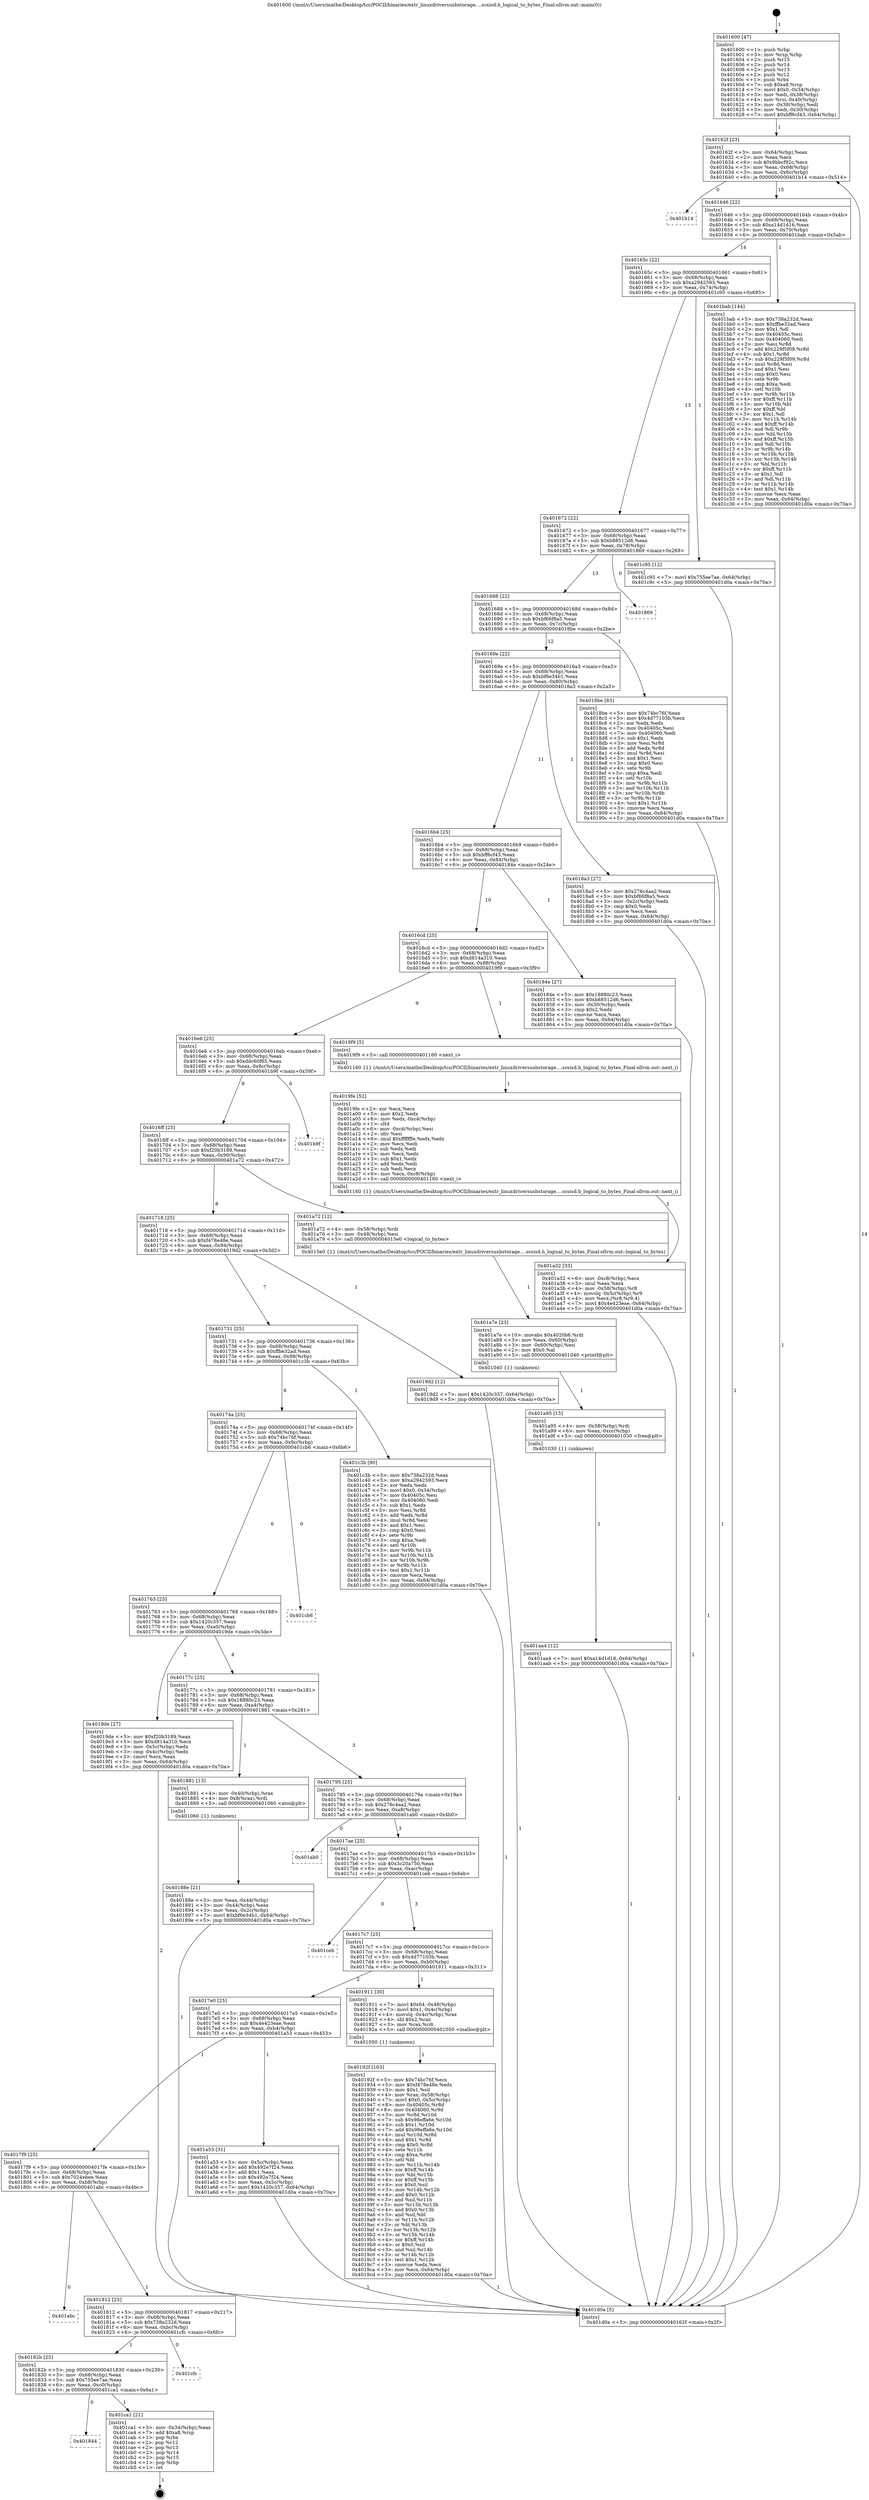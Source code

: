 digraph "0x401600" {
  label = "0x401600 (/mnt/c/Users/mathe/Desktop/tcc/POCII/binaries/extr_linuxdriversusbstorage....scsisd.h_logical_to_bytes_Final-ollvm.out::main(0))"
  labelloc = "t"
  node[shape=record]

  Entry [label="",width=0.3,height=0.3,shape=circle,fillcolor=black,style=filled]
  "0x40162f" [label="{
     0x40162f [23]\l
     | [instrs]\l
     &nbsp;&nbsp;0x40162f \<+3\>: mov -0x64(%rbp),%eax\l
     &nbsp;&nbsp;0x401632 \<+2\>: mov %eax,%ecx\l
     &nbsp;&nbsp;0x401634 \<+6\>: sub $0x9bbcf92c,%ecx\l
     &nbsp;&nbsp;0x40163a \<+3\>: mov %eax,-0x68(%rbp)\l
     &nbsp;&nbsp;0x40163d \<+3\>: mov %ecx,-0x6c(%rbp)\l
     &nbsp;&nbsp;0x401640 \<+6\>: je 0000000000401b14 \<main+0x514\>\l
  }"]
  "0x401b14" [label="{
     0x401b14\l
  }", style=dashed]
  "0x401646" [label="{
     0x401646 [22]\l
     | [instrs]\l
     &nbsp;&nbsp;0x401646 \<+5\>: jmp 000000000040164b \<main+0x4b\>\l
     &nbsp;&nbsp;0x40164b \<+3\>: mov -0x68(%rbp),%eax\l
     &nbsp;&nbsp;0x40164e \<+5\>: sub $0xa14d1d16,%eax\l
     &nbsp;&nbsp;0x401653 \<+3\>: mov %eax,-0x70(%rbp)\l
     &nbsp;&nbsp;0x401656 \<+6\>: je 0000000000401bab \<main+0x5ab\>\l
  }"]
  Exit [label="",width=0.3,height=0.3,shape=circle,fillcolor=black,style=filled,peripheries=2]
  "0x401bab" [label="{
     0x401bab [144]\l
     | [instrs]\l
     &nbsp;&nbsp;0x401bab \<+5\>: mov $0x738a232d,%eax\l
     &nbsp;&nbsp;0x401bb0 \<+5\>: mov $0xffbe32ad,%ecx\l
     &nbsp;&nbsp;0x401bb5 \<+2\>: mov $0x1,%dl\l
     &nbsp;&nbsp;0x401bb7 \<+7\>: mov 0x40405c,%esi\l
     &nbsp;&nbsp;0x401bbe \<+7\>: mov 0x404060,%edi\l
     &nbsp;&nbsp;0x401bc5 \<+3\>: mov %esi,%r8d\l
     &nbsp;&nbsp;0x401bc8 \<+7\>: add $0x229f5f09,%r8d\l
     &nbsp;&nbsp;0x401bcf \<+4\>: sub $0x1,%r8d\l
     &nbsp;&nbsp;0x401bd3 \<+7\>: sub $0x229f5f09,%r8d\l
     &nbsp;&nbsp;0x401bda \<+4\>: imul %r8d,%esi\l
     &nbsp;&nbsp;0x401bde \<+3\>: and $0x1,%esi\l
     &nbsp;&nbsp;0x401be1 \<+3\>: cmp $0x0,%esi\l
     &nbsp;&nbsp;0x401be4 \<+4\>: sete %r9b\l
     &nbsp;&nbsp;0x401be8 \<+3\>: cmp $0xa,%edi\l
     &nbsp;&nbsp;0x401beb \<+4\>: setl %r10b\l
     &nbsp;&nbsp;0x401bef \<+3\>: mov %r9b,%r11b\l
     &nbsp;&nbsp;0x401bf2 \<+4\>: xor $0xff,%r11b\l
     &nbsp;&nbsp;0x401bf6 \<+3\>: mov %r10b,%bl\l
     &nbsp;&nbsp;0x401bf9 \<+3\>: xor $0xff,%bl\l
     &nbsp;&nbsp;0x401bfc \<+3\>: xor $0x1,%dl\l
     &nbsp;&nbsp;0x401bff \<+3\>: mov %r11b,%r14b\l
     &nbsp;&nbsp;0x401c02 \<+4\>: and $0xff,%r14b\l
     &nbsp;&nbsp;0x401c06 \<+3\>: and %dl,%r9b\l
     &nbsp;&nbsp;0x401c09 \<+3\>: mov %bl,%r15b\l
     &nbsp;&nbsp;0x401c0c \<+4\>: and $0xff,%r15b\l
     &nbsp;&nbsp;0x401c10 \<+3\>: and %dl,%r10b\l
     &nbsp;&nbsp;0x401c13 \<+3\>: or %r9b,%r14b\l
     &nbsp;&nbsp;0x401c16 \<+3\>: or %r10b,%r15b\l
     &nbsp;&nbsp;0x401c19 \<+3\>: xor %r15b,%r14b\l
     &nbsp;&nbsp;0x401c1c \<+3\>: or %bl,%r11b\l
     &nbsp;&nbsp;0x401c1f \<+4\>: xor $0xff,%r11b\l
     &nbsp;&nbsp;0x401c23 \<+3\>: or $0x1,%dl\l
     &nbsp;&nbsp;0x401c26 \<+3\>: and %dl,%r11b\l
     &nbsp;&nbsp;0x401c29 \<+3\>: or %r11b,%r14b\l
     &nbsp;&nbsp;0x401c2c \<+4\>: test $0x1,%r14b\l
     &nbsp;&nbsp;0x401c30 \<+3\>: cmovne %ecx,%eax\l
     &nbsp;&nbsp;0x401c33 \<+3\>: mov %eax,-0x64(%rbp)\l
     &nbsp;&nbsp;0x401c36 \<+5\>: jmp 0000000000401d0a \<main+0x70a\>\l
  }"]
  "0x40165c" [label="{
     0x40165c [22]\l
     | [instrs]\l
     &nbsp;&nbsp;0x40165c \<+5\>: jmp 0000000000401661 \<main+0x61\>\l
     &nbsp;&nbsp;0x401661 \<+3\>: mov -0x68(%rbp),%eax\l
     &nbsp;&nbsp;0x401664 \<+5\>: sub $0xa2942593,%eax\l
     &nbsp;&nbsp;0x401669 \<+3\>: mov %eax,-0x74(%rbp)\l
     &nbsp;&nbsp;0x40166c \<+6\>: je 0000000000401c95 \<main+0x695\>\l
  }"]
  "0x401844" [label="{
     0x401844\l
  }", style=dashed]
  "0x401c95" [label="{
     0x401c95 [12]\l
     | [instrs]\l
     &nbsp;&nbsp;0x401c95 \<+7\>: movl $0x755ee7ae,-0x64(%rbp)\l
     &nbsp;&nbsp;0x401c9c \<+5\>: jmp 0000000000401d0a \<main+0x70a\>\l
  }"]
  "0x401672" [label="{
     0x401672 [22]\l
     | [instrs]\l
     &nbsp;&nbsp;0x401672 \<+5\>: jmp 0000000000401677 \<main+0x77\>\l
     &nbsp;&nbsp;0x401677 \<+3\>: mov -0x68(%rbp),%eax\l
     &nbsp;&nbsp;0x40167a \<+5\>: sub $0xb88512d6,%eax\l
     &nbsp;&nbsp;0x40167f \<+3\>: mov %eax,-0x78(%rbp)\l
     &nbsp;&nbsp;0x401682 \<+6\>: je 0000000000401869 \<main+0x269\>\l
  }"]
  "0x401ca1" [label="{
     0x401ca1 [21]\l
     | [instrs]\l
     &nbsp;&nbsp;0x401ca1 \<+3\>: mov -0x34(%rbp),%eax\l
     &nbsp;&nbsp;0x401ca4 \<+7\>: add $0xa8,%rsp\l
     &nbsp;&nbsp;0x401cab \<+1\>: pop %rbx\l
     &nbsp;&nbsp;0x401cac \<+2\>: pop %r12\l
     &nbsp;&nbsp;0x401cae \<+2\>: pop %r13\l
     &nbsp;&nbsp;0x401cb0 \<+2\>: pop %r14\l
     &nbsp;&nbsp;0x401cb2 \<+2\>: pop %r15\l
     &nbsp;&nbsp;0x401cb4 \<+1\>: pop %rbp\l
     &nbsp;&nbsp;0x401cb5 \<+1\>: ret\l
  }"]
  "0x401869" [label="{
     0x401869\l
  }", style=dashed]
  "0x401688" [label="{
     0x401688 [22]\l
     | [instrs]\l
     &nbsp;&nbsp;0x401688 \<+5\>: jmp 000000000040168d \<main+0x8d\>\l
     &nbsp;&nbsp;0x40168d \<+3\>: mov -0x68(%rbp),%eax\l
     &nbsp;&nbsp;0x401690 \<+5\>: sub $0xbf66f8a5,%eax\l
     &nbsp;&nbsp;0x401695 \<+3\>: mov %eax,-0x7c(%rbp)\l
     &nbsp;&nbsp;0x401698 \<+6\>: je 00000000004018be \<main+0x2be\>\l
  }"]
  "0x40182b" [label="{
     0x40182b [25]\l
     | [instrs]\l
     &nbsp;&nbsp;0x40182b \<+5\>: jmp 0000000000401830 \<main+0x230\>\l
     &nbsp;&nbsp;0x401830 \<+3\>: mov -0x68(%rbp),%eax\l
     &nbsp;&nbsp;0x401833 \<+5\>: sub $0x755ee7ae,%eax\l
     &nbsp;&nbsp;0x401838 \<+6\>: mov %eax,-0xc0(%rbp)\l
     &nbsp;&nbsp;0x40183e \<+6\>: je 0000000000401ca1 \<main+0x6a1\>\l
  }"]
  "0x4018be" [label="{
     0x4018be [83]\l
     | [instrs]\l
     &nbsp;&nbsp;0x4018be \<+5\>: mov $0x74bc76f,%eax\l
     &nbsp;&nbsp;0x4018c3 \<+5\>: mov $0x4d77103b,%ecx\l
     &nbsp;&nbsp;0x4018c8 \<+2\>: xor %edx,%edx\l
     &nbsp;&nbsp;0x4018ca \<+7\>: mov 0x40405c,%esi\l
     &nbsp;&nbsp;0x4018d1 \<+7\>: mov 0x404060,%edi\l
     &nbsp;&nbsp;0x4018d8 \<+3\>: sub $0x1,%edx\l
     &nbsp;&nbsp;0x4018db \<+3\>: mov %esi,%r8d\l
     &nbsp;&nbsp;0x4018de \<+3\>: add %edx,%r8d\l
     &nbsp;&nbsp;0x4018e1 \<+4\>: imul %r8d,%esi\l
     &nbsp;&nbsp;0x4018e5 \<+3\>: and $0x1,%esi\l
     &nbsp;&nbsp;0x4018e8 \<+3\>: cmp $0x0,%esi\l
     &nbsp;&nbsp;0x4018eb \<+4\>: sete %r9b\l
     &nbsp;&nbsp;0x4018ef \<+3\>: cmp $0xa,%edi\l
     &nbsp;&nbsp;0x4018f2 \<+4\>: setl %r10b\l
     &nbsp;&nbsp;0x4018f6 \<+3\>: mov %r9b,%r11b\l
     &nbsp;&nbsp;0x4018f9 \<+3\>: and %r10b,%r11b\l
     &nbsp;&nbsp;0x4018fc \<+3\>: xor %r10b,%r9b\l
     &nbsp;&nbsp;0x4018ff \<+3\>: or %r9b,%r11b\l
     &nbsp;&nbsp;0x401902 \<+4\>: test $0x1,%r11b\l
     &nbsp;&nbsp;0x401906 \<+3\>: cmovne %ecx,%eax\l
     &nbsp;&nbsp;0x401909 \<+3\>: mov %eax,-0x64(%rbp)\l
     &nbsp;&nbsp;0x40190c \<+5\>: jmp 0000000000401d0a \<main+0x70a\>\l
  }"]
  "0x40169e" [label="{
     0x40169e [22]\l
     | [instrs]\l
     &nbsp;&nbsp;0x40169e \<+5\>: jmp 00000000004016a3 \<main+0xa3\>\l
     &nbsp;&nbsp;0x4016a3 \<+3\>: mov -0x68(%rbp),%eax\l
     &nbsp;&nbsp;0x4016a6 \<+5\>: sub $0xbf6e34b1,%eax\l
     &nbsp;&nbsp;0x4016ab \<+3\>: mov %eax,-0x80(%rbp)\l
     &nbsp;&nbsp;0x4016ae \<+6\>: je 00000000004018a3 \<main+0x2a3\>\l
  }"]
  "0x401cfc" [label="{
     0x401cfc\l
  }", style=dashed]
  "0x4018a3" [label="{
     0x4018a3 [27]\l
     | [instrs]\l
     &nbsp;&nbsp;0x4018a3 \<+5\>: mov $0x276c4aa2,%eax\l
     &nbsp;&nbsp;0x4018a8 \<+5\>: mov $0xbf66f8a5,%ecx\l
     &nbsp;&nbsp;0x4018ad \<+3\>: mov -0x2c(%rbp),%edx\l
     &nbsp;&nbsp;0x4018b0 \<+3\>: cmp $0x0,%edx\l
     &nbsp;&nbsp;0x4018b3 \<+3\>: cmove %ecx,%eax\l
     &nbsp;&nbsp;0x4018b6 \<+3\>: mov %eax,-0x64(%rbp)\l
     &nbsp;&nbsp;0x4018b9 \<+5\>: jmp 0000000000401d0a \<main+0x70a\>\l
  }"]
  "0x4016b4" [label="{
     0x4016b4 [25]\l
     | [instrs]\l
     &nbsp;&nbsp;0x4016b4 \<+5\>: jmp 00000000004016b9 \<main+0xb9\>\l
     &nbsp;&nbsp;0x4016b9 \<+3\>: mov -0x68(%rbp),%eax\l
     &nbsp;&nbsp;0x4016bc \<+5\>: sub $0xbff6cf43,%eax\l
     &nbsp;&nbsp;0x4016c1 \<+6\>: mov %eax,-0x84(%rbp)\l
     &nbsp;&nbsp;0x4016c7 \<+6\>: je 000000000040184e \<main+0x24e\>\l
  }"]
  "0x401812" [label="{
     0x401812 [25]\l
     | [instrs]\l
     &nbsp;&nbsp;0x401812 \<+5\>: jmp 0000000000401817 \<main+0x217\>\l
     &nbsp;&nbsp;0x401817 \<+3\>: mov -0x68(%rbp),%eax\l
     &nbsp;&nbsp;0x40181a \<+5\>: sub $0x738a232d,%eax\l
     &nbsp;&nbsp;0x40181f \<+6\>: mov %eax,-0xbc(%rbp)\l
     &nbsp;&nbsp;0x401825 \<+6\>: je 0000000000401cfc \<main+0x6fc\>\l
  }"]
  "0x40184e" [label="{
     0x40184e [27]\l
     | [instrs]\l
     &nbsp;&nbsp;0x40184e \<+5\>: mov $0x18880c23,%eax\l
     &nbsp;&nbsp;0x401853 \<+5\>: mov $0xb88512d6,%ecx\l
     &nbsp;&nbsp;0x401858 \<+3\>: mov -0x30(%rbp),%edx\l
     &nbsp;&nbsp;0x40185b \<+3\>: cmp $0x2,%edx\l
     &nbsp;&nbsp;0x40185e \<+3\>: cmovne %ecx,%eax\l
     &nbsp;&nbsp;0x401861 \<+3\>: mov %eax,-0x64(%rbp)\l
     &nbsp;&nbsp;0x401864 \<+5\>: jmp 0000000000401d0a \<main+0x70a\>\l
  }"]
  "0x4016cd" [label="{
     0x4016cd [25]\l
     | [instrs]\l
     &nbsp;&nbsp;0x4016cd \<+5\>: jmp 00000000004016d2 \<main+0xd2\>\l
     &nbsp;&nbsp;0x4016d2 \<+3\>: mov -0x68(%rbp),%eax\l
     &nbsp;&nbsp;0x4016d5 \<+5\>: sub $0xd814a310,%eax\l
     &nbsp;&nbsp;0x4016da \<+6\>: mov %eax,-0x88(%rbp)\l
     &nbsp;&nbsp;0x4016e0 \<+6\>: je 00000000004019f9 \<main+0x3f9\>\l
  }"]
  "0x401d0a" [label="{
     0x401d0a [5]\l
     | [instrs]\l
     &nbsp;&nbsp;0x401d0a \<+5\>: jmp 000000000040162f \<main+0x2f\>\l
  }"]
  "0x401600" [label="{
     0x401600 [47]\l
     | [instrs]\l
     &nbsp;&nbsp;0x401600 \<+1\>: push %rbp\l
     &nbsp;&nbsp;0x401601 \<+3\>: mov %rsp,%rbp\l
     &nbsp;&nbsp;0x401604 \<+2\>: push %r15\l
     &nbsp;&nbsp;0x401606 \<+2\>: push %r14\l
     &nbsp;&nbsp;0x401608 \<+2\>: push %r13\l
     &nbsp;&nbsp;0x40160a \<+2\>: push %r12\l
     &nbsp;&nbsp;0x40160c \<+1\>: push %rbx\l
     &nbsp;&nbsp;0x40160d \<+7\>: sub $0xa8,%rsp\l
     &nbsp;&nbsp;0x401614 \<+7\>: movl $0x0,-0x34(%rbp)\l
     &nbsp;&nbsp;0x40161b \<+3\>: mov %edi,-0x38(%rbp)\l
     &nbsp;&nbsp;0x40161e \<+4\>: mov %rsi,-0x40(%rbp)\l
     &nbsp;&nbsp;0x401622 \<+3\>: mov -0x38(%rbp),%edi\l
     &nbsp;&nbsp;0x401625 \<+3\>: mov %edi,-0x30(%rbp)\l
     &nbsp;&nbsp;0x401628 \<+7\>: movl $0xbff6cf43,-0x64(%rbp)\l
  }"]
  "0x401abc" [label="{
     0x401abc\l
  }", style=dashed]
  "0x4019f9" [label="{
     0x4019f9 [5]\l
     | [instrs]\l
     &nbsp;&nbsp;0x4019f9 \<+5\>: call 0000000000401160 \<next_i\>\l
     | [calls]\l
     &nbsp;&nbsp;0x401160 \{1\} (/mnt/c/Users/mathe/Desktop/tcc/POCII/binaries/extr_linuxdriversusbstorage....scsisd.h_logical_to_bytes_Final-ollvm.out::next_i)\l
  }"]
  "0x4016e6" [label="{
     0x4016e6 [25]\l
     | [instrs]\l
     &nbsp;&nbsp;0x4016e6 \<+5\>: jmp 00000000004016eb \<main+0xeb\>\l
     &nbsp;&nbsp;0x4016eb \<+3\>: mov -0x68(%rbp),%eax\l
     &nbsp;&nbsp;0x4016ee \<+5\>: sub $0xddc60f65,%eax\l
     &nbsp;&nbsp;0x4016f3 \<+6\>: mov %eax,-0x8c(%rbp)\l
     &nbsp;&nbsp;0x4016f9 \<+6\>: je 0000000000401b9f \<main+0x59f\>\l
  }"]
  "0x401aa4" [label="{
     0x401aa4 [12]\l
     | [instrs]\l
     &nbsp;&nbsp;0x401aa4 \<+7\>: movl $0xa14d1d16,-0x64(%rbp)\l
     &nbsp;&nbsp;0x401aab \<+5\>: jmp 0000000000401d0a \<main+0x70a\>\l
  }"]
  "0x401b9f" [label="{
     0x401b9f\l
  }", style=dashed]
  "0x4016ff" [label="{
     0x4016ff [25]\l
     | [instrs]\l
     &nbsp;&nbsp;0x4016ff \<+5\>: jmp 0000000000401704 \<main+0x104\>\l
     &nbsp;&nbsp;0x401704 \<+3\>: mov -0x68(%rbp),%eax\l
     &nbsp;&nbsp;0x401707 \<+5\>: sub $0xf20b3189,%eax\l
     &nbsp;&nbsp;0x40170c \<+6\>: mov %eax,-0x90(%rbp)\l
     &nbsp;&nbsp;0x401712 \<+6\>: je 0000000000401a72 \<main+0x472\>\l
  }"]
  "0x401a95" [label="{
     0x401a95 [15]\l
     | [instrs]\l
     &nbsp;&nbsp;0x401a95 \<+4\>: mov -0x58(%rbp),%rdi\l
     &nbsp;&nbsp;0x401a99 \<+6\>: mov %eax,-0xcc(%rbp)\l
     &nbsp;&nbsp;0x401a9f \<+5\>: call 0000000000401030 \<free@plt\>\l
     | [calls]\l
     &nbsp;&nbsp;0x401030 \{1\} (unknown)\l
  }"]
  "0x401a72" [label="{
     0x401a72 [12]\l
     | [instrs]\l
     &nbsp;&nbsp;0x401a72 \<+4\>: mov -0x58(%rbp),%rdi\l
     &nbsp;&nbsp;0x401a76 \<+3\>: mov -0x48(%rbp),%esi\l
     &nbsp;&nbsp;0x401a79 \<+5\>: call 00000000004015e0 \<logical_to_bytes\>\l
     | [calls]\l
     &nbsp;&nbsp;0x4015e0 \{1\} (/mnt/c/Users/mathe/Desktop/tcc/POCII/binaries/extr_linuxdriversusbstorage....scsisd.h_logical_to_bytes_Final-ollvm.out::logical_to_bytes)\l
  }"]
  "0x401718" [label="{
     0x401718 [25]\l
     | [instrs]\l
     &nbsp;&nbsp;0x401718 \<+5\>: jmp 000000000040171d \<main+0x11d\>\l
     &nbsp;&nbsp;0x40171d \<+3\>: mov -0x68(%rbp),%eax\l
     &nbsp;&nbsp;0x401720 \<+5\>: sub $0xf478e48e,%eax\l
     &nbsp;&nbsp;0x401725 \<+6\>: mov %eax,-0x94(%rbp)\l
     &nbsp;&nbsp;0x40172b \<+6\>: je 00000000004019d2 \<main+0x3d2\>\l
  }"]
  "0x401a7e" [label="{
     0x401a7e [23]\l
     | [instrs]\l
     &nbsp;&nbsp;0x401a7e \<+10\>: movabs $0x4020b6,%rdi\l
     &nbsp;&nbsp;0x401a88 \<+3\>: mov %eax,-0x60(%rbp)\l
     &nbsp;&nbsp;0x401a8b \<+3\>: mov -0x60(%rbp),%esi\l
     &nbsp;&nbsp;0x401a8e \<+2\>: mov $0x0,%al\l
     &nbsp;&nbsp;0x401a90 \<+5\>: call 0000000000401040 \<printf@plt\>\l
     | [calls]\l
     &nbsp;&nbsp;0x401040 \{1\} (unknown)\l
  }"]
  "0x4019d2" [label="{
     0x4019d2 [12]\l
     | [instrs]\l
     &nbsp;&nbsp;0x4019d2 \<+7\>: movl $0x1420c357,-0x64(%rbp)\l
     &nbsp;&nbsp;0x4019d9 \<+5\>: jmp 0000000000401d0a \<main+0x70a\>\l
  }"]
  "0x401731" [label="{
     0x401731 [25]\l
     | [instrs]\l
     &nbsp;&nbsp;0x401731 \<+5\>: jmp 0000000000401736 \<main+0x136\>\l
     &nbsp;&nbsp;0x401736 \<+3\>: mov -0x68(%rbp),%eax\l
     &nbsp;&nbsp;0x401739 \<+5\>: sub $0xffbe32ad,%eax\l
     &nbsp;&nbsp;0x40173e \<+6\>: mov %eax,-0x98(%rbp)\l
     &nbsp;&nbsp;0x401744 \<+6\>: je 0000000000401c3b \<main+0x63b\>\l
  }"]
  "0x4017f9" [label="{
     0x4017f9 [25]\l
     | [instrs]\l
     &nbsp;&nbsp;0x4017f9 \<+5\>: jmp 00000000004017fe \<main+0x1fe\>\l
     &nbsp;&nbsp;0x4017fe \<+3\>: mov -0x68(%rbp),%eax\l
     &nbsp;&nbsp;0x401801 \<+5\>: sub $0x7024ebee,%eax\l
     &nbsp;&nbsp;0x401806 \<+6\>: mov %eax,-0xb8(%rbp)\l
     &nbsp;&nbsp;0x40180c \<+6\>: je 0000000000401abc \<main+0x4bc\>\l
  }"]
  "0x401c3b" [label="{
     0x401c3b [90]\l
     | [instrs]\l
     &nbsp;&nbsp;0x401c3b \<+5\>: mov $0x738a232d,%eax\l
     &nbsp;&nbsp;0x401c40 \<+5\>: mov $0xa2942593,%ecx\l
     &nbsp;&nbsp;0x401c45 \<+2\>: xor %edx,%edx\l
     &nbsp;&nbsp;0x401c47 \<+7\>: movl $0x0,-0x34(%rbp)\l
     &nbsp;&nbsp;0x401c4e \<+7\>: mov 0x40405c,%esi\l
     &nbsp;&nbsp;0x401c55 \<+7\>: mov 0x404060,%edi\l
     &nbsp;&nbsp;0x401c5c \<+3\>: sub $0x1,%edx\l
     &nbsp;&nbsp;0x401c5f \<+3\>: mov %esi,%r8d\l
     &nbsp;&nbsp;0x401c62 \<+3\>: add %edx,%r8d\l
     &nbsp;&nbsp;0x401c65 \<+4\>: imul %r8d,%esi\l
     &nbsp;&nbsp;0x401c69 \<+3\>: and $0x1,%esi\l
     &nbsp;&nbsp;0x401c6c \<+3\>: cmp $0x0,%esi\l
     &nbsp;&nbsp;0x401c6f \<+4\>: sete %r9b\l
     &nbsp;&nbsp;0x401c73 \<+3\>: cmp $0xa,%edi\l
     &nbsp;&nbsp;0x401c76 \<+4\>: setl %r10b\l
     &nbsp;&nbsp;0x401c7a \<+3\>: mov %r9b,%r11b\l
     &nbsp;&nbsp;0x401c7d \<+3\>: and %r10b,%r11b\l
     &nbsp;&nbsp;0x401c80 \<+3\>: xor %r10b,%r9b\l
     &nbsp;&nbsp;0x401c83 \<+3\>: or %r9b,%r11b\l
     &nbsp;&nbsp;0x401c86 \<+4\>: test $0x1,%r11b\l
     &nbsp;&nbsp;0x401c8a \<+3\>: cmovne %ecx,%eax\l
     &nbsp;&nbsp;0x401c8d \<+3\>: mov %eax,-0x64(%rbp)\l
     &nbsp;&nbsp;0x401c90 \<+5\>: jmp 0000000000401d0a \<main+0x70a\>\l
  }"]
  "0x40174a" [label="{
     0x40174a [25]\l
     | [instrs]\l
     &nbsp;&nbsp;0x40174a \<+5\>: jmp 000000000040174f \<main+0x14f\>\l
     &nbsp;&nbsp;0x40174f \<+3\>: mov -0x68(%rbp),%eax\l
     &nbsp;&nbsp;0x401752 \<+5\>: sub $0x74bc76f,%eax\l
     &nbsp;&nbsp;0x401757 \<+6\>: mov %eax,-0x9c(%rbp)\l
     &nbsp;&nbsp;0x40175d \<+6\>: je 0000000000401cb6 \<main+0x6b6\>\l
  }"]
  "0x401a53" [label="{
     0x401a53 [31]\l
     | [instrs]\l
     &nbsp;&nbsp;0x401a53 \<+3\>: mov -0x5c(%rbp),%eax\l
     &nbsp;&nbsp;0x401a56 \<+5\>: add $0x492e7f24,%eax\l
     &nbsp;&nbsp;0x401a5b \<+3\>: add $0x1,%eax\l
     &nbsp;&nbsp;0x401a5e \<+5\>: sub $0x492e7f24,%eax\l
     &nbsp;&nbsp;0x401a63 \<+3\>: mov %eax,-0x5c(%rbp)\l
     &nbsp;&nbsp;0x401a66 \<+7\>: movl $0x1420c357,-0x64(%rbp)\l
     &nbsp;&nbsp;0x401a6d \<+5\>: jmp 0000000000401d0a \<main+0x70a\>\l
  }"]
  "0x401cb6" [label="{
     0x401cb6\l
  }", style=dashed]
  "0x401763" [label="{
     0x401763 [25]\l
     | [instrs]\l
     &nbsp;&nbsp;0x401763 \<+5\>: jmp 0000000000401768 \<main+0x168\>\l
     &nbsp;&nbsp;0x401768 \<+3\>: mov -0x68(%rbp),%eax\l
     &nbsp;&nbsp;0x40176b \<+5\>: sub $0x1420c357,%eax\l
     &nbsp;&nbsp;0x401770 \<+6\>: mov %eax,-0xa0(%rbp)\l
     &nbsp;&nbsp;0x401776 \<+6\>: je 00000000004019de \<main+0x3de\>\l
  }"]
  "0x401a32" [label="{
     0x401a32 [33]\l
     | [instrs]\l
     &nbsp;&nbsp;0x401a32 \<+6\>: mov -0xc8(%rbp),%ecx\l
     &nbsp;&nbsp;0x401a38 \<+3\>: imul %eax,%ecx\l
     &nbsp;&nbsp;0x401a3b \<+4\>: mov -0x58(%rbp),%r8\l
     &nbsp;&nbsp;0x401a3f \<+4\>: movslq -0x5c(%rbp),%r9\l
     &nbsp;&nbsp;0x401a43 \<+4\>: mov %ecx,(%r8,%r9,4)\l
     &nbsp;&nbsp;0x401a47 \<+7\>: movl $0x4e423eae,-0x64(%rbp)\l
     &nbsp;&nbsp;0x401a4e \<+5\>: jmp 0000000000401d0a \<main+0x70a\>\l
  }"]
  "0x4019de" [label="{
     0x4019de [27]\l
     | [instrs]\l
     &nbsp;&nbsp;0x4019de \<+5\>: mov $0xf20b3189,%eax\l
     &nbsp;&nbsp;0x4019e3 \<+5\>: mov $0xd814a310,%ecx\l
     &nbsp;&nbsp;0x4019e8 \<+3\>: mov -0x5c(%rbp),%edx\l
     &nbsp;&nbsp;0x4019eb \<+3\>: cmp -0x4c(%rbp),%edx\l
     &nbsp;&nbsp;0x4019ee \<+3\>: cmovl %ecx,%eax\l
     &nbsp;&nbsp;0x4019f1 \<+3\>: mov %eax,-0x64(%rbp)\l
     &nbsp;&nbsp;0x4019f4 \<+5\>: jmp 0000000000401d0a \<main+0x70a\>\l
  }"]
  "0x40177c" [label="{
     0x40177c [25]\l
     | [instrs]\l
     &nbsp;&nbsp;0x40177c \<+5\>: jmp 0000000000401781 \<main+0x181\>\l
     &nbsp;&nbsp;0x401781 \<+3\>: mov -0x68(%rbp),%eax\l
     &nbsp;&nbsp;0x401784 \<+5\>: sub $0x18880c23,%eax\l
     &nbsp;&nbsp;0x401789 \<+6\>: mov %eax,-0xa4(%rbp)\l
     &nbsp;&nbsp;0x40178f \<+6\>: je 0000000000401881 \<main+0x281\>\l
  }"]
  "0x4019fe" [label="{
     0x4019fe [52]\l
     | [instrs]\l
     &nbsp;&nbsp;0x4019fe \<+2\>: xor %ecx,%ecx\l
     &nbsp;&nbsp;0x401a00 \<+5\>: mov $0x2,%edx\l
     &nbsp;&nbsp;0x401a05 \<+6\>: mov %edx,-0xc4(%rbp)\l
     &nbsp;&nbsp;0x401a0b \<+1\>: cltd\l
     &nbsp;&nbsp;0x401a0c \<+6\>: mov -0xc4(%rbp),%esi\l
     &nbsp;&nbsp;0x401a12 \<+2\>: idiv %esi\l
     &nbsp;&nbsp;0x401a14 \<+6\>: imul $0xfffffffe,%edx,%edx\l
     &nbsp;&nbsp;0x401a1a \<+2\>: mov %ecx,%edi\l
     &nbsp;&nbsp;0x401a1c \<+2\>: sub %edx,%edi\l
     &nbsp;&nbsp;0x401a1e \<+2\>: mov %ecx,%edx\l
     &nbsp;&nbsp;0x401a20 \<+3\>: sub $0x1,%edx\l
     &nbsp;&nbsp;0x401a23 \<+2\>: add %edx,%edi\l
     &nbsp;&nbsp;0x401a25 \<+2\>: sub %edi,%ecx\l
     &nbsp;&nbsp;0x401a27 \<+6\>: mov %ecx,-0xc8(%rbp)\l
     &nbsp;&nbsp;0x401a2d \<+5\>: call 0000000000401160 \<next_i\>\l
     | [calls]\l
     &nbsp;&nbsp;0x401160 \{1\} (/mnt/c/Users/mathe/Desktop/tcc/POCII/binaries/extr_linuxdriversusbstorage....scsisd.h_logical_to_bytes_Final-ollvm.out::next_i)\l
  }"]
  "0x401881" [label="{
     0x401881 [13]\l
     | [instrs]\l
     &nbsp;&nbsp;0x401881 \<+4\>: mov -0x40(%rbp),%rax\l
     &nbsp;&nbsp;0x401885 \<+4\>: mov 0x8(%rax),%rdi\l
     &nbsp;&nbsp;0x401889 \<+5\>: call 0000000000401060 \<atoi@plt\>\l
     | [calls]\l
     &nbsp;&nbsp;0x401060 \{1\} (unknown)\l
  }"]
  "0x401795" [label="{
     0x401795 [25]\l
     | [instrs]\l
     &nbsp;&nbsp;0x401795 \<+5\>: jmp 000000000040179a \<main+0x19a\>\l
     &nbsp;&nbsp;0x40179a \<+3\>: mov -0x68(%rbp),%eax\l
     &nbsp;&nbsp;0x40179d \<+5\>: sub $0x276c4aa2,%eax\l
     &nbsp;&nbsp;0x4017a2 \<+6\>: mov %eax,-0xa8(%rbp)\l
     &nbsp;&nbsp;0x4017a8 \<+6\>: je 0000000000401ab0 \<main+0x4b0\>\l
  }"]
  "0x40188e" [label="{
     0x40188e [21]\l
     | [instrs]\l
     &nbsp;&nbsp;0x40188e \<+3\>: mov %eax,-0x44(%rbp)\l
     &nbsp;&nbsp;0x401891 \<+3\>: mov -0x44(%rbp),%eax\l
     &nbsp;&nbsp;0x401894 \<+3\>: mov %eax,-0x2c(%rbp)\l
     &nbsp;&nbsp;0x401897 \<+7\>: movl $0xbf6e34b1,-0x64(%rbp)\l
     &nbsp;&nbsp;0x40189e \<+5\>: jmp 0000000000401d0a \<main+0x70a\>\l
  }"]
  "0x40192f" [label="{
     0x40192f [163]\l
     | [instrs]\l
     &nbsp;&nbsp;0x40192f \<+5\>: mov $0x74bc76f,%ecx\l
     &nbsp;&nbsp;0x401934 \<+5\>: mov $0xf478e48e,%edx\l
     &nbsp;&nbsp;0x401939 \<+3\>: mov $0x1,%sil\l
     &nbsp;&nbsp;0x40193c \<+4\>: mov %rax,-0x58(%rbp)\l
     &nbsp;&nbsp;0x401940 \<+7\>: movl $0x0,-0x5c(%rbp)\l
     &nbsp;&nbsp;0x401947 \<+8\>: mov 0x40405c,%r8d\l
     &nbsp;&nbsp;0x40194f \<+8\>: mov 0x404060,%r9d\l
     &nbsp;&nbsp;0x401957 \<+3\>: mov %r8d,%r10d\l
     &nbsp;&nbsp;0x40195a \<+7\>: sub $0x98effa6e,%r10d\l
     &nbsp;&nbsp;0x401961 \<+4\>: sub $0x1,%r10d\l
     &nbsp;&nbsp;0x401965 \<+7\>: add $0x98effa6e,%r10d\l
     &nbsp;&nbsp;0x40196c \<+4\>: imul %r10d,%r8d\l
     &nbsp;&nbsp;0x401970 \<+4\>: and $0x1,%r8d\l
     &nbsp;&nbsp;0x401974 \<+4\>: cmp $0x0,%r8d\l
     &nbsp;&nbsp;0x401978 \<+4\>: sete %r11b\l
     &nbsp;&nbsp;0x40197c \<+4\>: cmp $0xa,%r9d\l
     &nbsp;&nbsp;0x401980 \<+3\>: setl %bl\l
     &nbsp;&nbsp;0x401983 \<+3\>: mov %r11b,%r14b\l
     &nbsp;&nbsp;0x401986 \<+4\>: xor $0xff,%r14b\l
     &nbsp;&nbsp;0x40198a \<+3\>: mov %bl,%r15b\l
     &nbsp;&nbsp;0x40198d \<+4\>: xor $0xff,%r15b\l
     &nbsp;&nbsp;0x401991 \<+4\>: xor $0x0,%sil\l
     &nbsp;&nbsp;0x401995 \<+3\>: mov %r14b,%r12b\l
     &nbsp;&nbsp;0x401998 \<+4\>: and $0x0,%r12b\l
     &nbsp;&nbsp;0x40199c \<+3\>: and %sil,%r11b\l
     &nbsp;&nbsp;0x40199f \<+3\>: mov %r15b,%r13b\l
     &nbsp;&nbsp;0x4019a2 \<+4\>: and $0x0,%r13b\l
     &nbsp;&nbsp;0x4019a6 \<+3\>: and %sil,%bl\l
     &nbsp;&nbsp;0x4019a9 \<+3\>: or %r11b,%r12b\l
     &nbsp;&nbsp;0x4019ac \<+3\>: or %bl,%r13b\l
     &nbsp;&nbsp;0x4019af \<+3\>: xor %r13b,%r12b\l
     &nbsp;&nbsp;0x4019b2 \<+3\>: or %r15b,%r14b\l
     &nbsp;&nbsp;0x4019b5 \<+4\>: xor $0xff,%r14b\l
     &nbsp;&nbsp;0x4019b9 \<+4\>: or $0x0,%sil\l
     &nbsp;&nbsp;0x4019bd \<+3\>: and %sil,%r14b\l
     &nbsp;&nbsp;0x4019c0 \<+3\>: or %r14b,%r12b\l
     &nbsp;&nbsp;0x4019c3 \<+4\>: test $0x1,%r12b\l
     &nbsp;&nbsp;0x4019c7 \<+3\>: cmovne %edx,%ecx\l
     &nbsp;&nbsp;0x4019ca \<+3\>: mov %ecx,-0x64(%rbp)\l
     &nbsp;&nbsp;0x4019cd \<+5\>: jmp 0000000000401d0a \<main+0x70a\>\l
  }"]
  "0x401ab0" [label="{
     0x401ab0\l
  }", style=dashed]
  "0x4017ae" [label="{
     0x4017ae [25]\l
     | [instrs]\l
     &nbsp;&nbsp;0x4017ae \<+5\>: jmp 00000000004017b3 \<main+0x1b3\>\l
     &nbsp;&nbsp;0x4017b3 \<+3\>: mov -0x68(%rbp),%eax\l
     &nbsp;&nbsp;0x4017b6 \<+5\>: sub $0x3c20a750,%eax\l
     &nbsp;&nbsp;0x4017bb \<+6\>: mov %eax,-0xac(%rbp)\l
     &nbsp;&nbsp;0x4017c1 \<+6\>: je 0000000000401ceb \<main+0x6eb\>\l
  }"]
  "0x4017e0" [label="{
     0x4017e0 [25]\l
     | [instrs]\l
     &nbsp;&nbsp;0x4017e0 \<+5\>: jmp 00000000004017e5 \<main+0x1e5\>\l
     &nbsp;&nbsp;0x4017e5 \<+3\>: mov -0x68(%rbp),%eax\l
     &nbsp;&nbsp;0x4017e8 \<+5\>: sub $0x4e423eae,%eax\l
     &nbsp;&nbsp;0x4017ed \<+6\>: mov %eax,-0xb4(%rbp)\l
     &nbsp;&nbsp;0x4017f3 \<+6\>: je 0000000000401a53 \<main+0x453\>\l
  }"]
  "0x401ceb" [label="{
     0x401ceb\l
  }", style=dashed]
  "0x4017c7" [label="{
     0x4017c7 [25]\l
     | [instrs]\l
     &nbsp;&nbsp;0x4017c7 \<+5\>: jmp 00000000004017cc \<main+0x1cc\>\l
     &nbsp;&nbsp;0x4017cc \<+3\>: mov -0x68(%rbp),%eax\l
     &nbsp;&nbsp;0x4017cf \<+5\>: sub $0x4d77103b,%eax\l
     &nbsp;&nbsp;0x4017d4 \<+6\>: mov %eax,-0xb0(%rbp)\l
     &nbsp;&nbsp;0x4017da \<+6\>: je 0000000000401911 \<main+0x311\>\l
  }"]
  "0x401911" [label="{
     0x401911 [30]\l
     | [instrs]\l
     &nbsp;&nbsp;0x401911 \<+7\>: movl $0x64,-0x48(%rbp)\l
     &nbsp;&nbsp;0x401918 \<+7\>: movl $0x1,-0x4c(%rbp)\l
     &nbsp;&nbsp;0x40191f \<+4\>: movslq -0x4c(%rbp),%rax\l
     &nbsp;&nbsp;0x401923 \<+4\>: shl $0x2,%rax\l
     &nbsp;&nbsp;0x401927 \<+3\>: mov %rax,%rdi\l
     &nbsp;&nbsp;0x40192a \<+5\>: call 0000000000401050 \<malloc@plt\>\l
     | [calls]\l
     &nbsp;&nbsp;0x401050 \{1\} (unknown)\l
  }"]
  Entry -> "0x401600" [label=" 1"]
  "0x40162f" -> "0x401b14" [label=" 0"]
  "0x40162f" -> "0x401646" [label=" 15"]
  "0x401ca1" -> Exit [label=" 1"]
  "0x401646" -> "0x401bab" [label=" 1"]
  "0x401646" -> "0x40165c" [label=" 14"]
  "0x40182b" -> "0x401844" [label=" 0"]
  "0x40165c" -> "0x401c95" [label=" 1"]
  "0x40165c" -> "0x401672" [label=" 13"]
  "0x40182b" -> "0x401ca1" [label=" 1"]
  "0x401672" -> "0x401869" [label=" 0"]
  "0x401672" -> "0x401688" [label=" 13"]
  "0x401812" -> "0x40182b" [label=" 1"]
  "0x401688" -> "0x4018be" [label=" 1"]
  "0x401688" -> "0x40169e" [label=" 12"]
  "0x401812" -> "0x401cfc" [label=" 0"]
  "0x40169e" -> "0x4018a3" [label=" 1"]
  "0x40169e" -> "0x4016b4" [label=" 11"]
  "0x4017f9" -> "0x401812" [label=" 1"]
  "0x4016b4" -> "0x40184e" [label=" 1"]
  "0x4016b4" -> "0x4016cd" [label=" 10"]
  "0x40184e" -> "0x401d0a" [label=" 1"]
  "0x401600" -> "0x40162f" [label=" 1"]
  "0x401d0a" -> "0x40162f" [label=" 14"]
  "0x4017f9" -> "0x401abc" [label=" 0"]
  "0x4016cd" -> "0x4019f9" [label=" 1"]
  "0x4016cd" -> "0x4016e6" [label=" 9"]
  "0x401c95" -> "0x401d0a" [label=" 1"]
  "0x4016e6" -> "0x401b9f" [label=" 0"]
  "0x4016e6" -> "0x4016ff" [label=" 9"]
  "0x401c3b" -> "0x401d0a" [label=" 1"]
  "0x4016ff" -> "0x401a72" [label=" 1"]
  "0x4016ff" -> "0x401718" [label=" 8"]
  "0x401bab" -> "0x401d0a" [label=" 1"]
  "0x401718" -> "0x4019d2" [label=" 1"]
  "0x401718" -> "0x401731" [label=" 7"]
  "0x401aa4" -> "0x401d0a" [label=" 1"]
  "0x401731" -> "0x401c3b" [label=" 1"]
  "0x401731" -> "0x40174a" [label=" 6"]
  "0x401a95" -> "0x401aa4" [label=" 1"]
  "0x40174a" -> "0x401cb6" [label=" 0"]
  "0x40174a" -> "0x401763" [label=" 6"]
  "0x401a7e" -> "0x401a95" [label=" 1"]
  "0x401763" -> "0x4019de" [label=" 2"]
  "0x401763" -> "0x40177c" [label=" 4"]
  "0x401a53" -> "0x401d0a" [label=" 1"]
  "0x40177c" -> "0x401881" [label=" 1"]
  "0x40177c" -> "0x401795" [label=" 3"]
  "0x401881" -> "0x40188e" [label=" 1"]
  "0x40188e" -> "0x401d0a" [label=" 1"]
  "0x4018a3" -> "0x401d0a" [label=" 1"]
  "0x4018be" -> "0x401d0a" [label=" 1"]
  "0x4017e0" -> "0x4017f9" [label=" 1"]
  "0x401795" -> "0x401ab0" [label=" 0"]
  "0x401795" -> "0x4017ae" [label=" 3"]
  "0x4017e0" -> "0x401a53" [label=" 1"]
  "0x4017ae" -> "0x401ceb" [label=" 0"]
  "0x4017ae" -> "0x4017c7" [label=" 3"]
  "0x401a72" -> "0x401a7e" [label=" 1"]
  "0x4017c7" -> "0x401911" [label=" 1"]
  "0x4017c7" -> "0x4017e0" [label=" 2"]
  "0x401911" -> "0x40192f" [label=" 1"]
  "0x40192f" -> "0x401d0a" [label=" 1"]
  "0x4019d2" -> "0x401d0a" [label=" 1"]
  "0x4019de" -> "0x401d0a" [label=" 2"]
  "0x4019f9" -> "0x4019fe" [label=" 1"]
  "0x4019fe" -> "0x401a32" [label=" 1"]
  "0x401a32" -> "0x401d0a" [label=" 1"]
}
